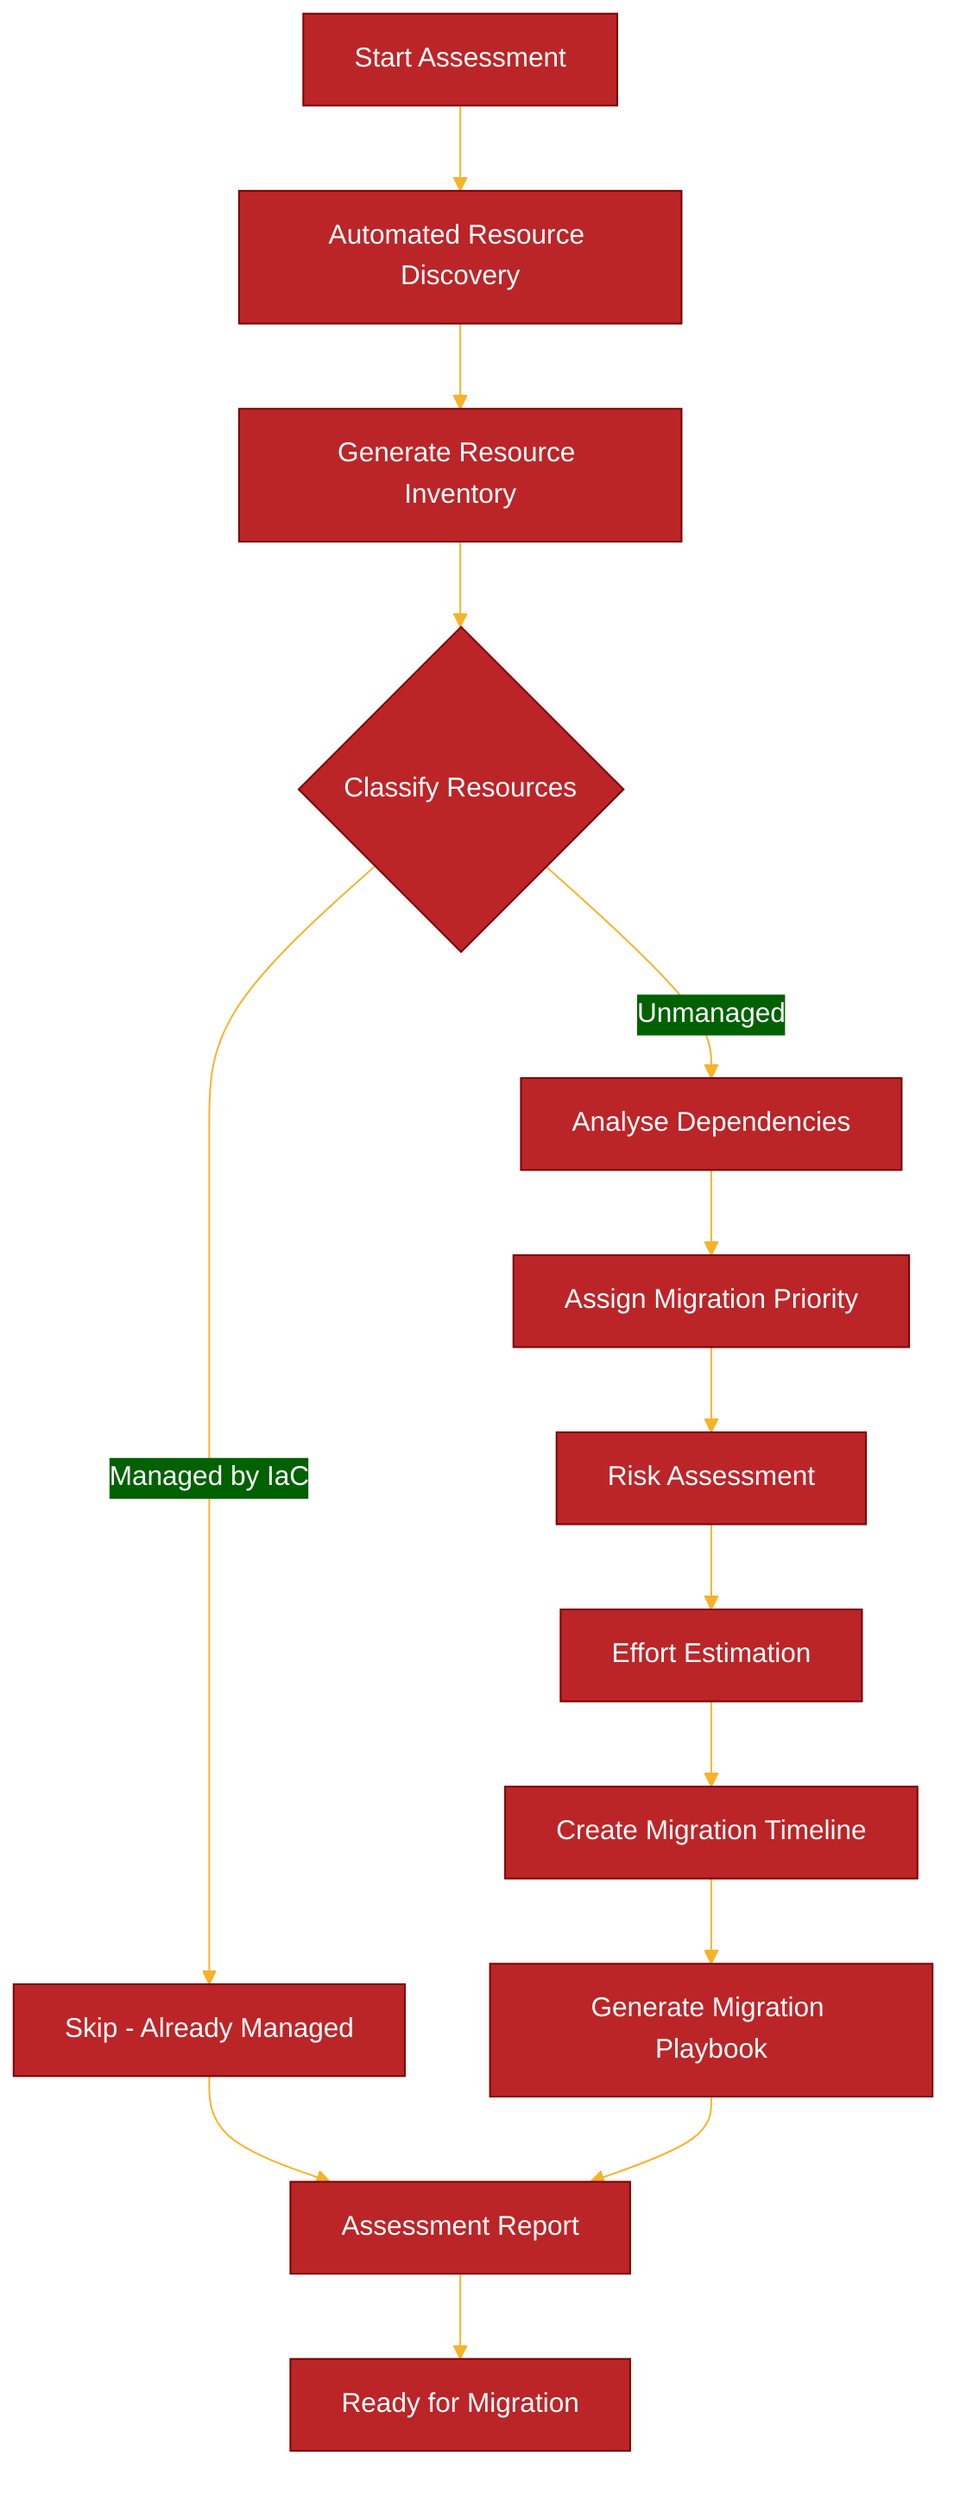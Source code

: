 ---
config:
  theme: 'base'
  themeVariables:
    primaryColor: '#BB2528'
    primaryTextColor: '#fff'
    primaryBorderColor: '#7C0000'
    lineColor: '#F8B229'
    secondaryColor: '#006100'
    tertiaryColor: '#fff'
---
flowchart TB
    Start[Start Assessment] --> Discover[Automated Resource Discovery]
    Discover --> Inventory[Generate Resource Inventory]
    Inventory --> Classify{Classify Resources}
    Classify -->|Managed by IaC| Skip[Skip - Already Managed]
    Classify -->|Unmanaged| Analyse[Analyse Dependencies]
    Analyse --> Priority[Assign Migration Priority]
    Priority --> Risk[Risk Assessment]
    Risk --> Estimate[Effort Estimation]
    Estimate --> Timeline[Create Migration Timeline]
    Timeline --> Playbook[Generate Migration Playbook]
    Skip --> Report[Assessment Report]
    Playbook --> Report
    Report --> End[Ready for Migration]